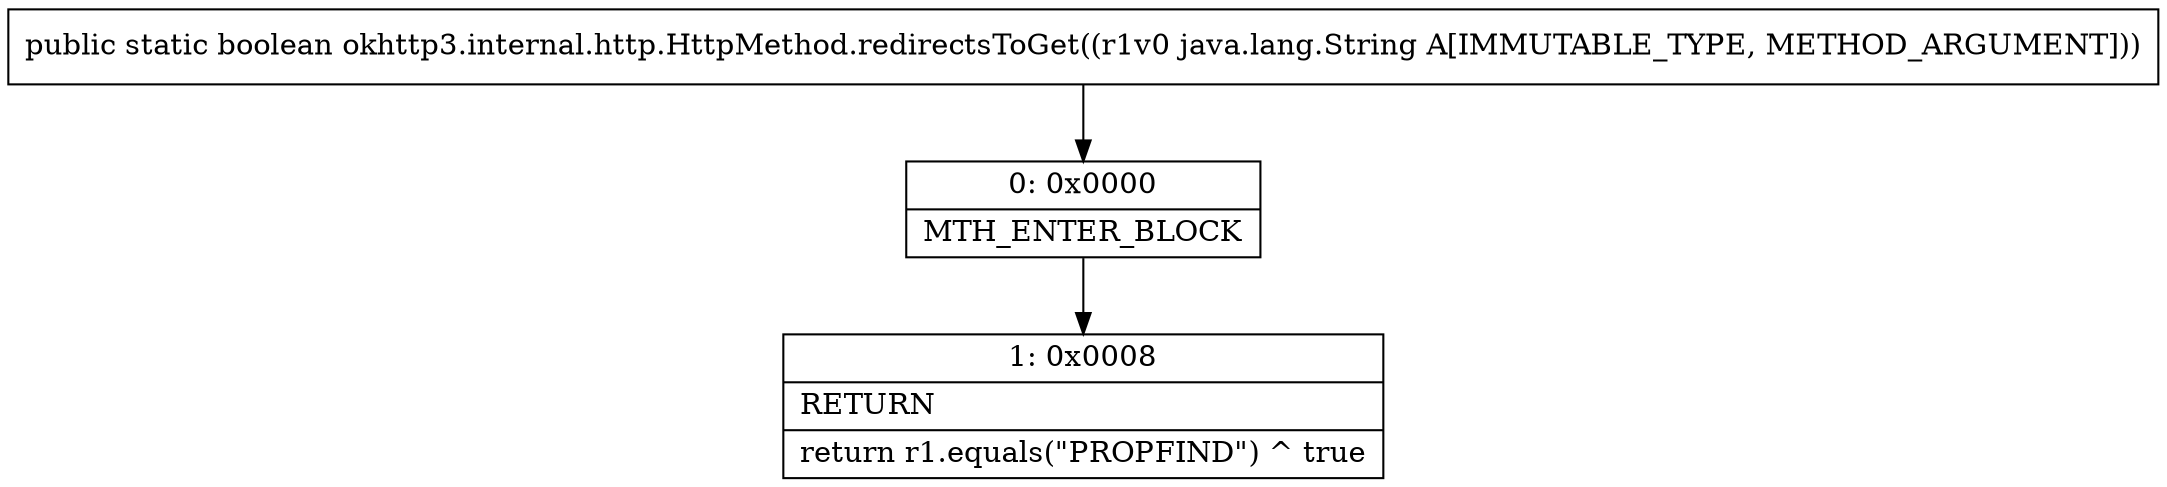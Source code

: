 digraph "CFG forokhttp3.internal.http.HttpMethod.redirectsToGet(Ljava\/lang\/String;)Z" {
Node_0 [shape=record,label="{0\:\ 0x0000|MTH_ENTER_BLOCK\l}"];
Node_1 [shape=record,label="{1\:\ 0x0008|RETURN\l|return r1.equals(\"PROPFIND\") ^ true\l}"];
MethodNode[shape=record,label="{public static boolean okhttp3.internal.http.HttpMethod.redirectsToGet((r1v0 java.lang.String A[IMMUTABLE_TYPE, METHOD_ARGUMENT])) }"];
MethodNode -> Node_0;
Node_0 -> Node_1;
}

